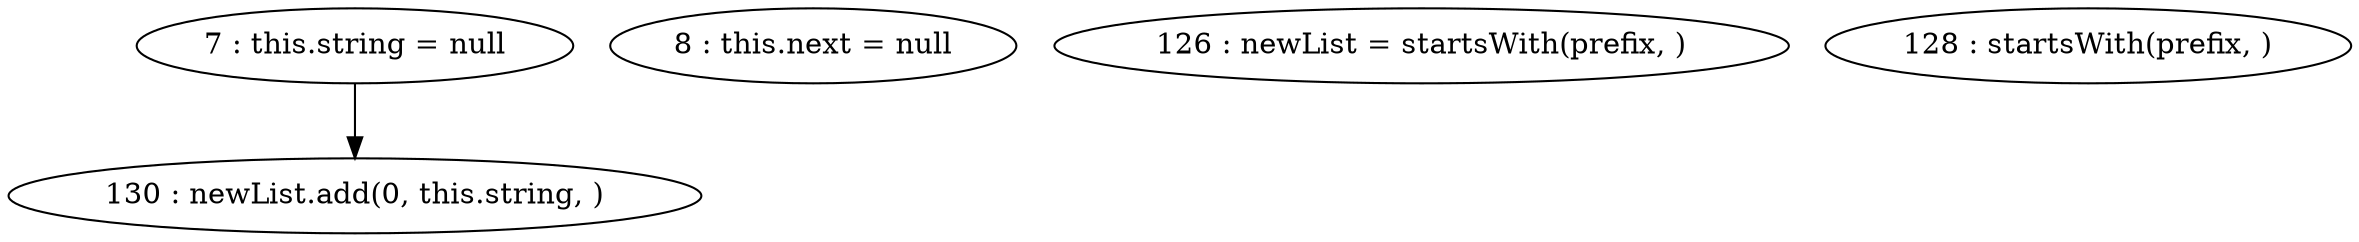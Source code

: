 digraph G {
"7 : this.string = null"
"7 : this.string = null" -> "130 : newList.add(0, this.string, )"
"8 : this.next = null"
"126 : newList = startsWith(prefix, )"
"128 : startsWith(prefix, )"
"130 : newList.add(0, this.string, )"
}